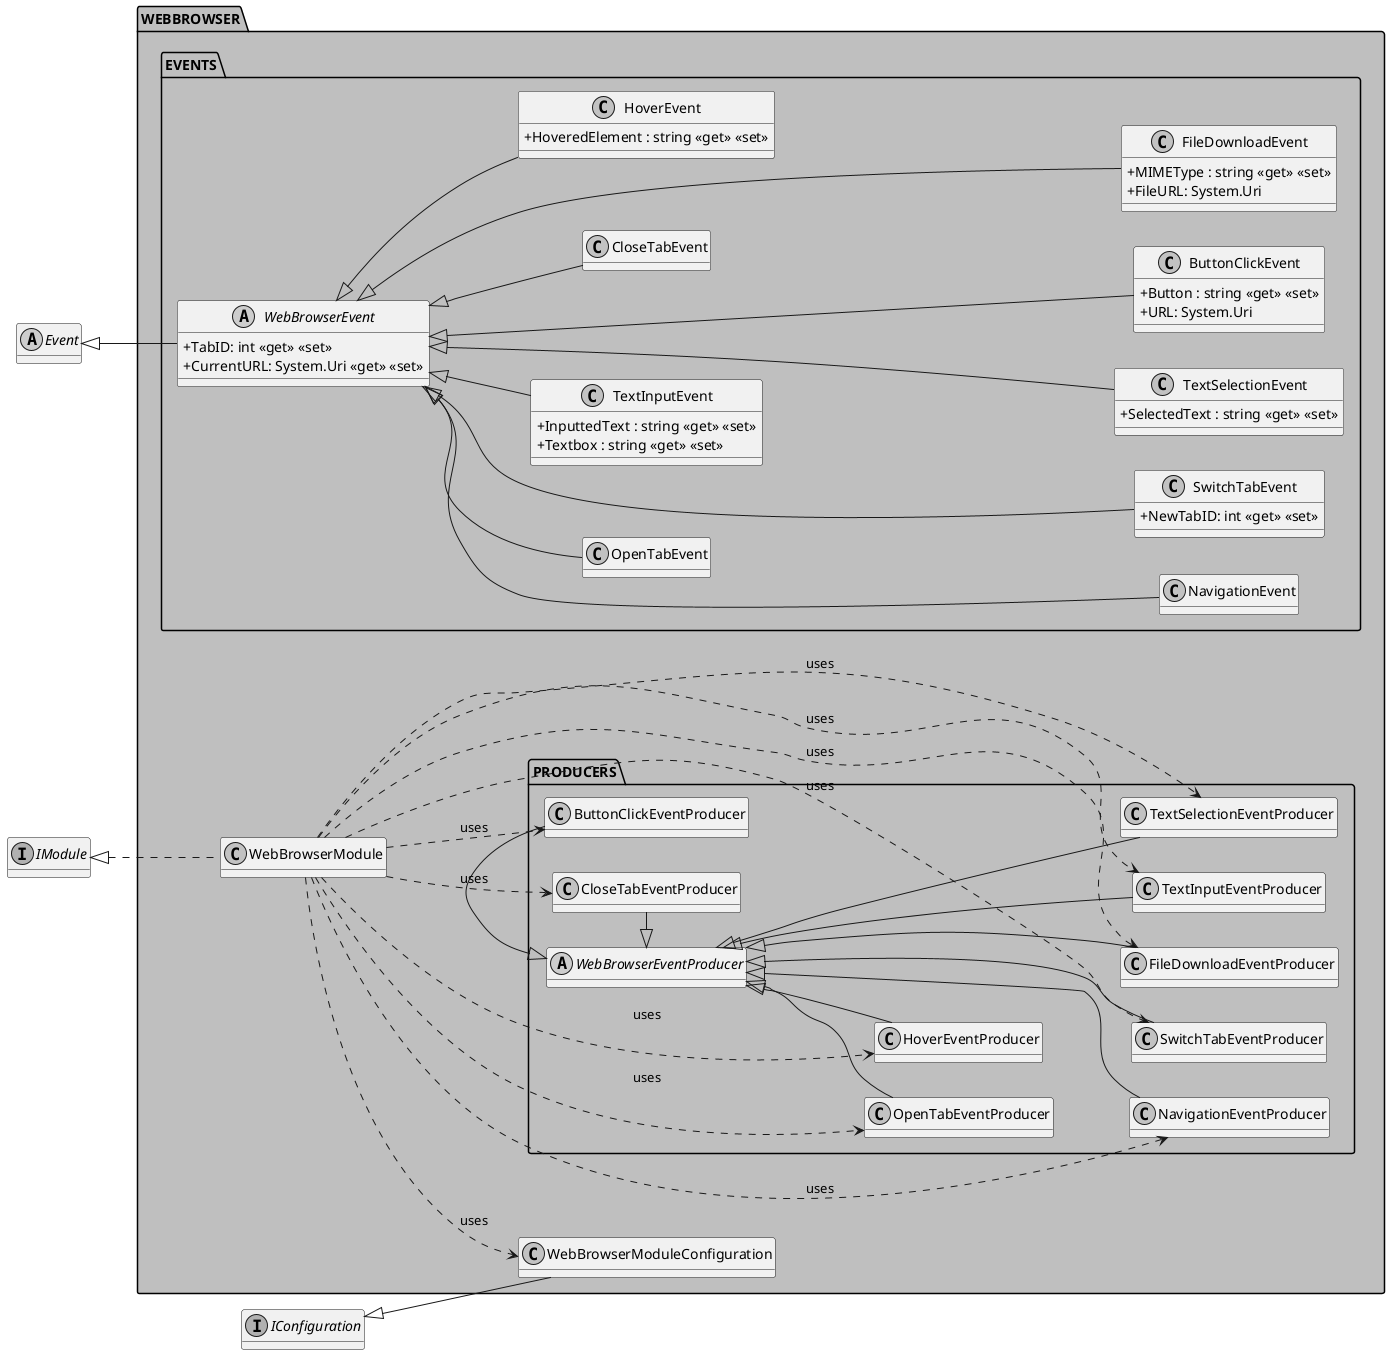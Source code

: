 @startuml MODULES_WEBBROWSER
skinparam monochrome true
'skinparam linetype ortho
skinparam classAttributeIconSize 0

left to right direction
hide empty fields
!startsub default
package "WEBBROWSER" #BFBFBF {
    class WebBrowserModule
    class WebBrowserModuleConfiguration

    package "EVENTS" {
        class ButtonClickEvent {
            + Button : string <<get>> <<set>>
            + URL: System.Uri
        }
        class CloseTabEvent
        class FileDownloadEvent {
            + MIMEType : string <<get>> <<set>>
            + FileURL: System.Uri
        }
        
        class HoverEvent {
            + HoveredElement : string <<get>> <<set>>
        }
        class NavigationEvent 
        class OpenTabEvent 
        class SwitchTabEvent {
            + NewTabID: int <<get>> <<set>>
        }
        
        class TextInputEvent {
            + InputtedText : string <<get>> <<set>>
            + Textbox : string <<get>> <<set>>
        }
        
        class TextSelectionEvent {
            + SelectedText : string <<get>> <<set>>
        }
        
        abstract class WebBrowserEvent {
            + TabID: int <<get>> <<set>>
            + CurrentURL: System.Uri <<get>> <<set>>
        }
    }

    package "PRODUCERS" {
        class ButtonClickEventProducer
        class CloseTabEventProducer
        class FileDownloadEventProducer
        class HoverEventProducer
        class NavigationEventProducer
        class OpenTabEventProducer
        class SwitchTabEventProducer
        class TextInputEventProducer
        class TextSelectionEventProducer
        abstract class WebBrowserEventProducer
    } 
    
}

' WebBrowser
abstract class Event
interface IModule
interface IConfiguration
IConfiguration <|-- WebBrowserModuleConfiguration
Event <|-- WebBrowserEvent
IModule <|.. WebBrowserModule
WebBrowserEventProducer <|- ButtonClickEventProducer
WebBrowserEventProducer <|- CloseTabEventProducer
WebBrowserEventProducer <|--- FileDownloadEventProducer
WebBrowserEventProducer <|-- HoverEventProducer
WebBrowserEventProducer <|--- NavigationEventProducer
WebBrowserEventProducer <|-- OpenTabEventProducer
WebBrowserEventProducer <|--- SwitchTabEventProducer
WebBrowserEventProducer <|--- TextInputEventProducer
WebBrowserEventProducer <|--- TextSelectionEventProducer
WebBrowserEvent <|---- ButtonClickEvent
WebBrowserEvent <|-- CloseTabEvent
WebBrowserEvent <|---- FileDownloadEvent
WebBrowserEvent <|-- HoverEvent
WebBrowserEvent <|---- NavigationEvent
WebBrowserEvent <|-- OpenTabEvent
WebBrowserEvent <|---- SwitchTabEvent
WebBrowserEvent <|-- TextInputEvent
WebBrowserEvent <|---- TextSelectionEvent
WebBrowserModule ..> WebBrowserModuleConfiguration : "uses"
WebBrowserModule ..> ButtonClickEventProducer : "uses"
WebBrowserModule ..> CloseTabEventProducer : "uses"
WebBrowserModule ..> FileDownloadEventProducer : "uses"
WebBrowserModule ..> HoverEventProducer : "uses"
WebBrowserModule ..> NavigationEventProducer : "uses"
WebBrowserModule ..> OpenTabEventProducer : "uses"
WebBrowserModule ..> SwitchTabEventProducer : "uses"
WebBrowserModule ..> TextInputEventProducer : "uses"
WebBrowserModule ..> TextSelectionEventProducer : "uses"
!endsub
@enduml
